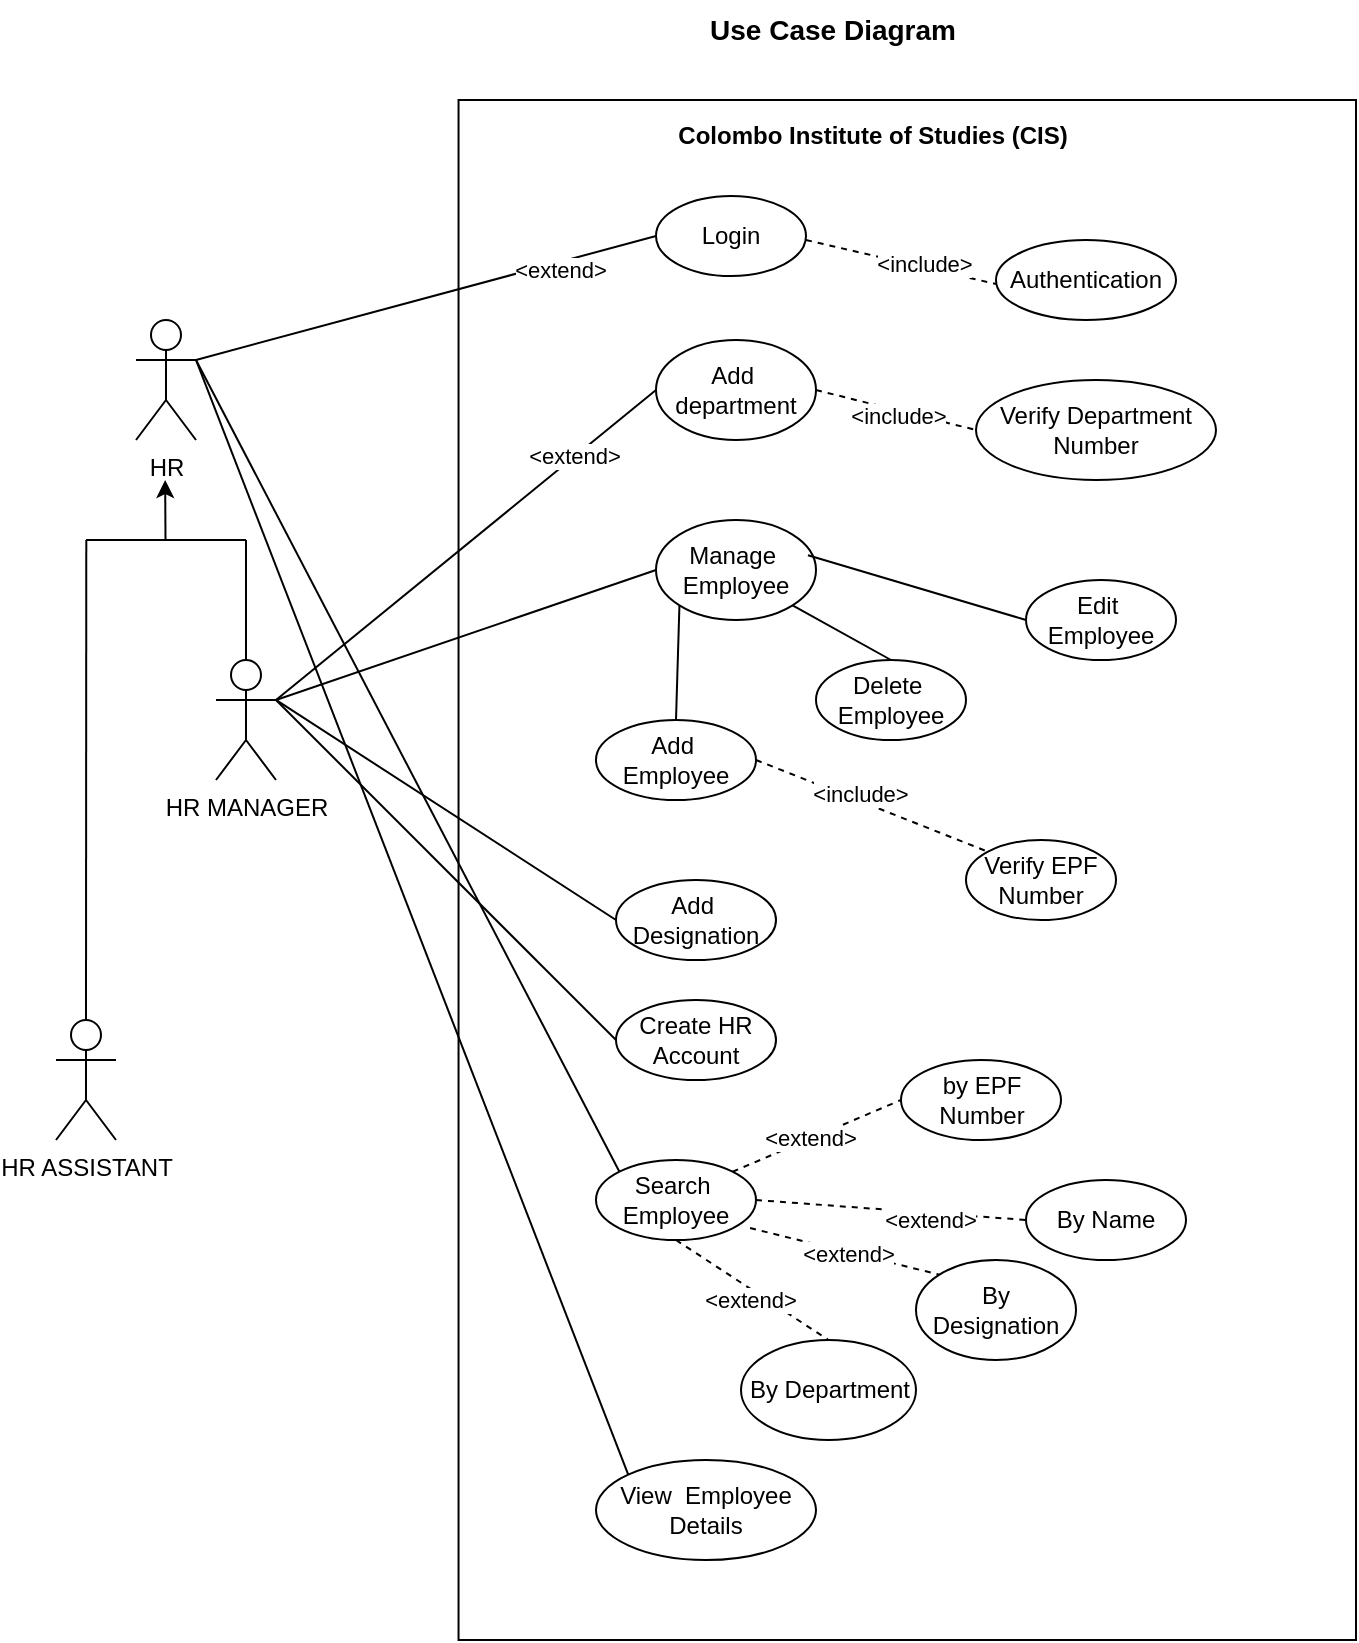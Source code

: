 <mxfile version="22.1.11" type="device">
  <diagram name="Page-1" id="wAQNByh9zCU4eWlw7y7f">
    <mxGraphModel dx="267" dy="220" grid="1" gridSize="10" guides="1" tooltips="1" connect="1" arrows="1" fold="1" page="1" pageScale="1" pageWidth="850" pageHeight="1100" math="0" shadow="0">
      <root>
        <mxCell id="0" />
        <mxCell id="1" parent="0" />
        <mxCell id="2Exkv4dU7JGD6MKItLq--90" value="" style="rounded=0;whiteSpace=wrap;html=1;" parent="1" vertex="1">
          <mxGeometry x="231.27" y="50" width="448.73" height="770" as="geometry" />
        </mxCell>
        <mxCell id="2Exkv4dU7JGD6MKItLq--1" value="HR" style="shape=umlActor;verticalLabelPosition=bottom;verticalAlign=top;html=1;outlineConnect=0;" parent="1" vertex="1">
          <mxGeometry x="70" y="160" width="30" height="60" as="geometry" />
        </mxCell>
        <mxCell id="2Exkv4dU7JGD6MKItLq--4" value="&lt;b&gt;&lt;font style=&quot;font-size: 14px;&quot;&gt;Use Case Diagram&lt;/font&gt;&lt;/b&gt;" style="text;html=1;align=center;verticalAlign=middle;resizable=0;points=[];autosize=1;strokeColor=none;fillColor=none;" parent="1" vertex="1">
          <mxGeometry x="342.5" width="150" height="30" as="geometry" />
        </mxCell>
        <mxCell id="2Exkv4dU7JGD6MKItLq--9" value="&lt;b&gt;Colombo Institute of Studies (CIS)&lt;/b&gt;" style="text;html=1;align=center;verticalAlign=middle;resizable=0;points=[];autosize=1;strokeColor=none;fillColor=none;" parent="1" vertex="1">
          <mxGeometry x="327.5" y="53" width="220" height="30" as="geometry" />
        </mxCell>
        <mxCell id="2Exkv4dU7JGD6MKItLq--10" value="Login" style="ellipse;whiteSpace=wrap;html=1;direction=south;" parent="1" vertex="1">
          <mxGeometry x="330" y="98" width="75" height="40" as="geometry" />
        </mxCell>
        <mxCell id="2Exkv4dU7JGD6MKItLq--13" style="rounded=0;orthogonalLoop=1;jettySize=auto;html=1;exitX=1;exitY=0.333;exitDx=0;exitDy=0;entryX=0.5;entryY=1;entryDx=0;entryDy=0;endArrow=none;endFill=0;exitPerimeter=0;" parent="1" source="2Exkv4dU7JGD6MKItLq--1" target="2Exkv4dU7JGD6MKItLq--10" edge="1">
          <mxGeometry relative="1" as="geometry">
            <mxPoint x="220" y="145" as="sourcePoint" />
          </mxGeometry>
        </mxCell>
        <mxCell id="2Exkv4dU7JGD6MKItLq--23" value="&amp;lt;extend&amp;gt;" style="edgeLabel;html=1;align=center;verticalAlign=middle;resizable=0;points=[];" parent="2Exkv4dU7JGD6MKItLq--13" vertex="1" connectable="0">
          <mxGeometry x="-0.142" y="-3" relative="1" as="geometry">
            <mxPoint x="82" y="-22" as="offset" />
          </mxGeometry>
        </mxCell>
        <mxCell id="2Exkv4dU7JGD6MKItLq--20" value="Authentication" style="ellipse;whiteSpace=wrap;html=1;direction=south;" parent="1" vertex="1">
          <mxGeometry x="500" y="120" width="90" height="40" as="geometry" />
        </mxCell>
        <mxCell id="2Exkv4dU7JGD6MKItLq--38" style="rounded=0;orthogonalLoop=1;jettySize=auto;html=1;exitX=0.5;exitY=0;exitDx=0;exitDy=0;exitPerimeter=0;endArrow=none;endFill=0;" parent="1" source="2Exkv4dU7JGD6MKItLq--33" edge="1">
          <mxGeometry relative="1" as="geometry">
            <mxPoint x="45.143" y="270" as="targetPoint" />
          </mxGeometry>
        </mxCell>
        <mxCell id="2Exkv4dU7JGD6MKItLq--33" value="HR ASSISTANT" style="shape=umlActor;verticalLabelPosition=bottom;verticalAlign=top;html=1;outlineConnect=0;" parent="1" vertex="1">
          <mxGeometry x="30" y="510" width="30" height="60" as="geometry" />
        </mxCell>
        <mxCell id="2Exkv4dU7JGD6MKItLq--39" style="rounded=0;orthogonalLoop=1;jettySize=auto;html=1;exitX=0.5;exitY=0;exitDx=0;exitDy=0;exitPerimeter=0;endArrow=none;endFill=0;edgeStyle=orthogonalEdgeStyle;" parent="1" source="2Exkv4dU7JGD6MKItLq--35" edge="1">
          <mxGeometry relative="1" as="geometry">
            <mxPoint x="125" y="270" as="targetPoint" />
            <mxPoint x="114.86" y="330" as="sourcePoint" />
          </mxGeometry>
        </mxCell>
        <mxCell id="2Exkv4dU7JGD6MKItLq--35" value="HR MANAGER" style="shape=umlActor;verticalLabelPosition=bottom;verticalAlign=top;html=1;outlineConnect=0;" parent="1" vertex="1">
          <mxGeometry x="110" y="330" width="30" height="60" as="geometry" />
        </mxCell>
        <mxCell id="2Exkv4dU7JGD6MKItLq--44" value="" style="endArrow=none;html=1;rounded=0;jumpSize=2;startSize=0;endSize=3;strokeWidth=1;" parent="1" edge="1">
          <mxGeometry width="50" height="50" relative="1" as="geometry">
            <mxPoint x="45" y="270" as="sourcePoint" />
            <mxPoint x="125" y="270" as="targetPoint" />
            <Array as="points">
              <mxPoint x="90" y="270" />
            </Array>
          </mxGeometry>
        </mxCell>
        <mxCell id="2Exkv4dU7JGD6MKItLq--49" value="" style="endArrow=classic;html=1;rounded=0;" parent="1" edge="1">
          <mxGeometry width="50" height="50" relative="1" as="geometry">
            <mxPoint x="84.75" y="270" as="sourcePoint" />
            <mxPoint x="84.58" y="240" as="targetPoint" />
          </mxGeometry>
        </mxCell>
        <mxCell id="2Exkv4dU7JGD6MKItLq--51" value="Add&amp;nbsp;&lt;br&gt;department" style="ellipse;whiteSpace=wrap;html=1;direction=south;" parent="1" vertex="1">
          <mxGeometry x="330" y="170" width="80" height="50" as="geometry" />
        </mxCell>
        <mxCell id="2Exkv4dU7JGD6MKItLq--52" style="rounded=0;orthogonalLoop=1;jettySize=auto;html=1;exitX=0.5;exitY=1;exitDx=0;exitDy=0;entryX=1;entryY=0.333;entryDx=0;entryDy=0;entryPerimeter=0;endArrow=none;endFill=0;" parent="1" source="2Exkv4dU7JGD6MKItLq--51" target="2Exkv4dU7JGD6MKItLq--35" edge="1">
          <mxGeometry relative="1" as="geometry" />
        </mxCell>
        <mxCell id="2Exkv4dU7JGD6MKItLq--53" value="&amp;lt;extend&amp;gt;" style="edgeLabel;html=1;align=center;verticalAlign=middle;resizable=0;points=[];" parent="1" vertex="1" connectable="0">
          <mxGeometry x="291.265" y="229.999" as="geometry">
            <mxPoint x="-3" y="-2" as="offset" />
          </mxGeometry>
        </mxCell>
        <mxCell id="2Exkv4dU7JGD6MKItLq--55" value="Verify Department&lt;br&gt;Number" style="ellipse;whiteSpace=wrap;html=1;direction=south;" parent="1" vertex="1">
          <mxGeometry x="490" y="190" width="120" height="50" as="geometry" />
        </mxCell>
        <mxCell id="2Exkv4dU7JGD6MKItLq--56" value="" style="endArrow=none;dashed=1;html=1;rounded=0;exitX=0.5;exitY=0;exitDx=0;exitDy=0;entryX=0.5;entryY=1;entryDx=0;entryDy=0;" parent="1" source="2Exkv4dU7JGD6MKItLq--51" target="2Exkv4dU7JGD6MKItLq--55" edge="1">
          <mxGeometry width="50" height="50" relative="1" as="geometry">
            <mxPoint x="400" y="350" as="sourcePoint" />
            <mxPoint x="450" y="300" as="targetPoint" />
          </mxGeometry>
        </mxCell>
        <mxCell id="2Exkv4dU7JGD6MKItLq--57" value="" style="endArrow=none;dashed=1;html=1;rounded=0;exitX=0.5;exitY=0;exitDx=0;exitDy=0;entryX=0.5;entryY=1;entryDx=0;entryDy=0;" parent="1" edge="1">
          <mxGeometry width="50" height="50" relative="1" as="geometry">
            <mxPoint x="405" y="120" as="sourcePoint" />
            <mxPoint x="500" y="142" as="targetPoint" />
          </mxGeometry>
        </mxCell>
        <mxCell id="2Exkv4dU7JGD6MKItLq--59" value="&amp;lt;include&amp;gt;" style="edgeLabel;html=1;align=center;verticalAlign=middle;resizable=0;points=[];" parent="1" vertex="1" connectable="0">
          <mxGeometry x="459.995" y="129.999" as="geometry">
            <mxPoint x="4" y="2" as="offset" />
          </mxGeometry>
        </mxCell>
        <mxCell id="2Exkv4dU7JGD6MKItLq--60" value="&amp;lt;include&amp;gt;" style="edgeLabel;html=1;align=center;verticalAlign=middle;resizable=0;points=[];" parent="1" vertex="1" connectable="0">
          <mxGeometry x="319.995" y="259.999" as="geometry">
            <mxPoint x="131" y="-52" as="offset" />
          </mxGeometry>
        </mxCell>
        <mxCell id="2Exkv4dU7JGD6MKItLq--61" value="Manage&amp;nbsp;&lt;br&gt;Employee" style="ellipse;whiteSpace=wrap;html=1;direction=south;" parent="1" vertex="1">
          <mxGeometry x="330" y="260" width="80" height="50" as="geometry" />
        </mxCell>
        <mxCell id="2Exkv4dU7JGD6MKItLq--62" style="rounded=0;orthogonalLoop=1;jettySize=auto;html=1;exitX=0.5;exitY=1;exitDx=0;exitDy=0;entryX=1;entryY=0.333;entryDx=0;entryDy=0;entryPerimeter=0;endArrow=none;endFill=0;" parent="1" source="2Exkv4dU7JGD6MKItLq--61" target="2Exkv4dU7JGD6MKItLq--35" edge="1">
          <mxGeometry relative="1" as="geometry" />
        </mxCell>
        <mxCell id="2Exkv4dU7JGD6MKItLq--64" style="rounded=0;orthogonalLoop=1;jettySize=auto;html=1;exitX=0;exitY=0.5;exitDx=0;exitDy=0;entryX=1;entryY=1;entryDx=0;entryDy=0;endArrow=none;endFill=0;" parent="1" source="2Exkv4dU7JGD6MKItLq--63" target="2Exkv4dU7JGD6MKItLq--61" edge="1">
          <mxGeometry relative="1" as="geometry" />
        </mxCell>
        <mxCell id="2Exkv4dU7JGD6MKItLq--63" value="Add&amp;nbsp;&lt;br&gt;Employee" style="ellipse;whiteSpace=wrap;html=1;direction=south;" parent="1" vertex="1">
          <mxGeometry x="300" y="360" width="80" height="40" as="geometry" />
        </mxCell>
        <mxCell id="2Exkv4dU7JGD6MKItLq--66" style="rounded=0;orthogonalLoop=1;jettySize=auto;html=1;exitX=0;exitY=0.5;exitDx=0;exitDy=0;entryX=1;entryY=0;entryDx=0;entryDy=0;endArrow=none;endFill=0;" parent="1" source="2Exkv4dU7JGD6MKItLq--65" target="2Exkv4dU7JGD6MKItLq--61" edge="1">
          <mxGeometry relative="1" as="geometry" />
        </mxCell>
        <mxCell id="2Exkv4dU7JGD6MKItLq--65" value="Delete&amp;nbsp;&lt;br&gt;Employee" style="ellipse;whiteSpace=wrap;html=1;direction=south;" parent="1" vertex="1">
          <mxGeometry x="410" y="330" width="75" height="40" as="geometry" />
        </mxCell>
        <mxCell id="2Exkv4dU7JGD6MKItLq--67" value="Edit&amp;nbsp;&lt;br&gt;Employee" style="ellipse;whiteSpace=wrap;html=1;direction=south;" parent="1" vertex="1">
          <mxGeometry x="515" y="290" width="75" height="40" as="geometry" />
        </mxCell>
        <mxCell id="2Exkv4dU7JGD6MKItLq--68" style="rounded=0;orthogonalLoop=1;jettySize=auto;html=1;exitX=0.5;exitY=1;exitDx=0;exitDy=0;entryX=0.353;entryY=0.05;entryDx=0;entryDy=0;entryPerimeter=0;endArrow=none;endFill=0;" parent="1" source="2Exkv4dU7JGD6MKItLq--67" target="2Exkv4dU7JGD6MKItLq--61" edge="1">
          <mxGeometry relative="1" as="geometry" />
        </mxCell>
        <mxCell id="2Exkv4dU7JGD6MKItLq--69" value="Verify EPF Number" style="ellipse;whiteSpace=wrap;html=1;direction=south;" parent="1" vertex="1">
          <mxGeometry x="485" y="420" width="75" height="40" as="geometry" />
        </mxCell>
        <mxCell id="2Exkv4dU7JGD6MKItLq--70" value="" style="endArrow=none;dashed=1;html=1;rounded=0;exitX=0.5;exitY=0;exitDx=0;exitDy=0;entryX=0;entryY=1;entryDx=0;entryDy=0;" parent="1" source="2Exkv4dU7JGD6MKItLq--63" target="2Exkv4dU7JGD6MKItLq--69" edge="1">
          <mxGeometry width="50" height="50" relative="1" as="geometry">
            <mxPoint x="370" y="410" as="sourcePoint" />
            <mxPoint x="420" y="360" as="targetPoint" />
          </mxGeometry>
        </mxCell>
        <mxCell id="2Exkv4dU7JGD6MKItLq--71" value="&amp;lt;include&amp;gt;" style="edgeLabel;html=1;align=center;verticalAlign=middle;resizable=0;points=[];" parent="1" vertex="1" connectable="0">
          <mxGeometry x="484.995" y="82.999" as="geometry">
            <mxPoint x="-53" y="314" as="offset" />
          </mxGeometry>
        </mxCell>
        <mxCell id="2Exkv4dU7JGD6MKItLq--72" value="Add&amp;nbsp;&lt;br&gt;Designation" style="ellipse;whiteSpace=wrap;html=1;direction=south;" parent="1" vertex="1">
          <mxGeometry x="310" y="440" width="80" height="40" as="geometry" />
        </mxCell>
        <mxCell id="2Exkv4dU7JGD6MKItLq--73" style="rounded=0;orthogonalLoop=1;jettySize=auto;html=1;exitX=0.5;exitY=1;exitDx=0;exitDy=0;entryX=1;entryY=0.333;entryDx=0;entryDy=0;entryPerimeter=0;endArrow=none;endFill=0;" parent="1" source="2Exkv4dU7JGD6MKItLq--72" target="2Exkv4dU7JGD6MKItLq--35" edge="1">
          <mxGeometry relative="1" as="geometry" />
        </mxCell>
        <mxCell id="2Exkv4dU7JGD6MKItLq--75" style="rounded=0;orthogonalLoop=1;jettySize=auto;html=1;exitX=0.5;exitY=1;exitDx=0;exitDy=0;endArrow=none;endFill=0;" parent="1" source="2Exkv4dU7JGD6MKItLq--74" edge="1">
          <mxGeometry relative="1" as="geometry">
            <mxPoint x="140" y="350" as="targetPoint" />
          </mxGeometry>
        </mxCell>
        <mxCell id="2Exkv4dU7JGD6MKItLq--74" value="Create HR&lt;br&gt;Account" style="ellipse;whiteSpace=wrap;html=1;direction=south;" parent="1" vertex="1">
          <mxGeometry x="310" y="500" width="80" height="40" as="geometry" />
        </mxCell>
        <mxCell id="2Exkv4dU7JGD6MKItLq--76" value="Search&amp;nbsp;&lt;br&gt;Employee" style="ellipse;whiteSpace=wrap;html=1;direction=south;" parent="1" vertex="1">
          <mxGeometry x="300" y="580" width="80" height="40" as="geometry" />
        </mxCell>
        <mxCell id="2Exkv4dU7JGD6MKItLq--77" value="by EPF Number" style="ellipse;whiteSpace=wrap;html=1;direction=south;" parent="1" vertex="1">
          <mxGeometry x="452.5" y="530" width="80" height="40" as="geometry" />
        </mxCell>
        <mxCell id="2Exkv4dU7JGD6MKItLq--78" value="By Name" style="ellipse;whiteSpace=wrap;html=1;direction=south;" parent="1" vertex="1">
          <mxGeometry x="515" y="590" width="80" height="40" as="geometry" />
        </mxCell>
        <mxCell id="2Exkv4dU7JGD6MKItLq--79" value="By Designation" style="ellipse;whiteSpace=wrap;html=1;direction=south;" parent="1" vertex="1">
          <mxGeometry x="460" y="630" width="80" height="50" as="geometry" />
        </mxCell>
        <mxCell id="2Exkv4dU7JGD6MKItLq--81" value="By Department" style="ellipse;whiteSpace=wrap;html=1;direction=south;" parent="1" vertex="1">
          <mxGeometry x="372.5" y="670" width="87.5" height="50" as="geometry" />
        </mxCell>
        <mxCell id="2Exkv4dU7JGD6MKItLq--82" value="" style="endArrow=none;dashed=1;html=1;rounded=0;exitX=1;exitY=0.5;exitDx=0;exitDy=0;entryX=0;entryY=0.5;entryDx=0;entryDy=0;" parent="1" source="2Exkv4dU7JGD6MKItLq--76" target="2Exkv4dU7JGD6MKItLq--81" edge="1">
          <mxGeometry width="50" height="50" relative="1" as="geometry">
            <mxPoint x="350" y="510" as="sourcePoint" />
            <mxPoint x="400" y="460" as="targetPoint" />
          </mxGeometry>
        </mxCell>
        <mxCell id="2Exkv4dU7JGD6MKItLq--83" value="&amp;lt;extend&amp;gt;" style="edgeLabel;html=1;align=center;verticalAlign=middle;resizable=0;points=[];" parent="1" vertex="1" connectable="0">
          <mxGeometry x="301.265" y="239.999" as="geometry">
            <mxPoint x="75" y="410" as="offset" />
          </mxGeometry>
        </mxCell>
        <mxCell id="2Exkv4dU7JGD6MKItLq--84" value="" style="endArrow=none;dashed=1;html=1;rounded=0;entryX=0;entryY=1;entryDx=0;entryDy=0;exitX=0.851;exitY=0.037;exitDx=0;exitDy=0;exitPerimeter=0;" parent="1" source="2Exkv4dU7JGD6MKItLq--76" target="2Exkv4dU7JGD6MKItLq--79" edge="1">
          <mxGeometry width="50" height="50" relative="1" as="geometry">
            <mxPoint x="350" y="510" as="sourcePoint" />
            <mxPoint x="400" y="460" as="targetPoint" />
          </mxGeometry>
        </mxCell>
        <mxCell id="2Exkv4dU7JGD6MKItLq--85" value="&amp;lt;extend&amp;gt;" style="edgeLabel;html=1;align=center;verticalAlign=middle;resizable=0;points=[];" parent="1" vertex="1" connectable="0">
          <mxGeometry x="309.995" y="259.999" as="geometry">
            <mxPoint x="116" y="367" as="offset" />
          </mxGeometry>
        </mxCell>
        <mxCell id="2Exkv4dU7JGD6MKItLq--86" value="" style="endArrow=none;dashed=1;html=1;rounded=0;entryX=0.5;entryY=1;entryDx=0;entryDy=0;exitX=0.5;exitY=0;exitDx=0;exitDy=0;" parent="1" source="2Exkv4dU7JGD6MKItLq--76" target="2Exkv4dU7JGD6MKItLq--78" edge="1">
          <mxGeometry width="50" height="50" relative="1" as="geometry">
            <mxPoint x="350" y="510" as="sourcePoint" />
            <mxPoint x="400" y="460" as="targetPoint" />
          </mxGeometry>
        </mxCell>
        <mxCell id="2Exkv4dU7JGD6MKItLq--87" value="&amp;lt;extend&amp;gt;" style="edgeLabel;html=1;align=center;verticalAlign=middle;resizable=0;points=[];" parent="1" vertex="1" connectable="0">
          <mxGeometry x="349.995" y="269.999" as="geometry">
            <mxPoint x="117" y="340" as="offset" />
          </mxGeometry>
        </mxCell>
        <mxCell id="2Exkv4dU7JGD6MKItLq--88" value="" style="endArrow=none;dashed=1;html=1;rounded=0;entryX=0.5;entryY=1;entryDx=0;entryDy=0;exitX=0;exitY=0;exitDx=0;exitDy=0;" parent="1" source="2Exkv4dU7JGD6MKItLq--76" target="2Exkv4dU7JGD6MKItLq--77" edge="1">
          <mxGeometry width="50" height="50" relative="1" as="geometry">
            <mxPoint x="350" y="510" as="sourcePoint" />
            <mxPoint x="400" y="460" as="targetPoint" />
          </mxGeometry>
        </mxCell>
        <mxCell id="2Exkv4dU7JGD6MKItLq--89" value="&amp;lt;extend&amp;gt;" style="edgeLabel;html=1;align=center;verticalAlign=middle;resizable=0;points=[];" parent="1" vertex="1" connectable="0">
          <mxGeometry x="331.265" y="269.999" as="geometry">
            <mxPoint x="75" y="299" as="offset" />
          </mxGeometry>
        </mxCell>
        <mxCell id="7nRlWY-UAy9o1rdjIYGv-1" value="View&amp;nbsp; Employee&lt;br&gt;Details" style="ellipse;whiteSpace=wrap;html=1;direction=south;" vertex="1" parent="1">
          <mxGeometry x="300" y="730" width="110" height="50" as="geometry" />
        </mxCell>
        <mxCell id="7nRlWY-UAy9o1rdjIYGv-2" value="" style="endArrow=none;html=1;rounded=0;exitX=1;exitY=0.333;exitDx=0;exitDy=0;exitPerimeter=0;entryX=0;entryY=1;entryDx=0;entryDy=0;" edge="1" parent="1" source="2Exkv4dU7JGD6MKItLq--1" target="7nRlWY-UAy9o1rdjIYGv-1">
          <mxGeometry width="50" height="50" relative="1" as="geometry">
            <mxPoint x="340" y="480" as="sourcePoint" />
            <mxPoint x="390" y="430" as="targetPoint" />
          </mxGeometry>
        </mxCell>
        <mxCell id="7nRlWY-UAy9o1rdjIYGv-3" value="" style="endArrow=none;html=1;rounded=0;entryX=0;entryY=1;entryDx=0;entryDy=0;" edge="1" parent="1" target="2Exkv4dU7JGD6MKItLq--76">
          <mxGeometry width="50" height="50" relative="1" as="geometry">
            <mxPoint x="100" y="180" as="sourcePoint" />
            <mxPoint x="390" y="430" as="targetPoint" />
          </mxGeometry>
        </mxCell>
      </root>
    </mxGraphModel>
  </diagram>
</mxfile>
